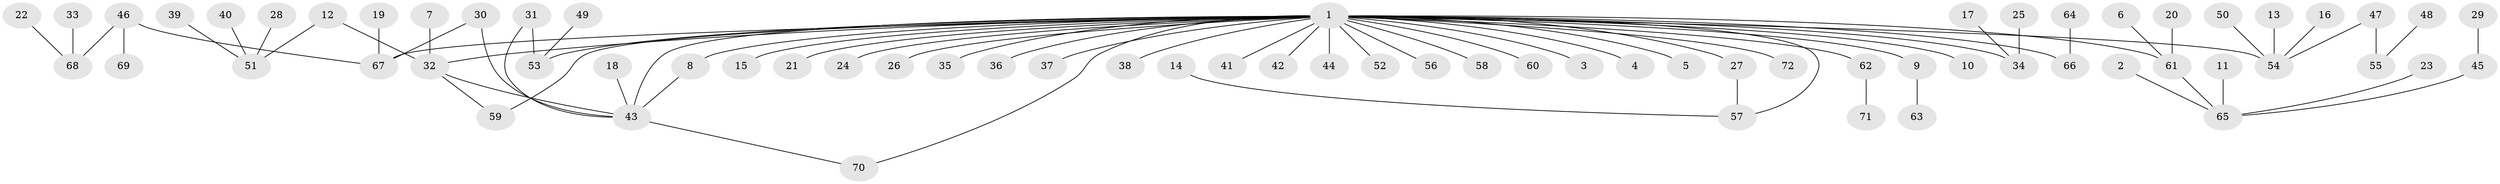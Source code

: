 // original degree distribution, {18: 0.006944444444444444, 23: 0.006944444444444444, 5: 0.041666666666666664, 2: 0.1736111111111111, 4: 0.034722222222222224, 1: 0.5833333333333334, 3: 0.125, 7: 0.006944444444444444, 6: 0.020833333333333332}
// Generated by graph-tools (version 1.1) at 2025/26/03/09/25 03:26:05]
// undirected, 72 vertices, 78 edges
graph export_dot {
graph [start="1"]
  node [color=gray90,style=filled];
  1;
  2;
  3;
  4;
  5;
  6;
  7;
  8;
  9;
  10;
  11;
  12;
  13;
  14;
  15;
  16;
  17;
  18;
  19;
  20;
  21;
  22;
  23;
  24;
  25;
  26;
  27;
  28;
  29;
  30;
  31;
  32;
  33;
  34;
  35;
  36;
  37;
  38;
  39;
  40;
  41;
  42;
  43;
  44;
  45;
  46;
  47;
  48;
  49;
  50;
  51;
  52;
  53;
  54;
  55;
  56;
  57;
  58;
  59;
  60;
  61;
  62;
  63;
  64;
  65;
  66;
  67;
  68;
  69;
  70;
  71;
  72;
  1 -- 3 [weight=1.0];
  1 -- 4 [weight=1.0];
  1 -- 5 [weight=1.0];
  1 -- 8 [weight=1.0];
  1 -- 9 [weight=1.0];
  1 -- 10 [weight=1.0];
  1 -- 15 [weight=1.0];
  1 -- 21 [weight=1.0];
  1 -- 24 [weight=1.0];
  1 -- 26 [weight=1.0];
  1 -- 27 [weight=1.0];
  1 -- 32 [weight=1.0];
  1 -- 34 [weight=1.0];
  1 -- 35 [weight=1.0];
  1 -- 36 [weight=1.0];
  1 -- 37 [weight=1.0];
  1 -- 38 [weight=1.0];
  1 -- 41 [weight=1.0];
  1 -- 42 [weight=1.0];
  1 -- 43 [weight=2.0];
  1 -- 44 [weight=1.0];
  1 -- 52 [weight=1.0];
  1 -- 53 [weight=1.0];
  1 -- 54 [weight=1.0];
  1 -- 56 [weight=1.0];
  1 -- 57 [weight=1.0];
  1 -- 58 [weight=1.0];
  1 -- 59 [weight=1.0];
  1 -- 60 [weight=1.0];
  1 -- 61 [weight=1.0];
  1 -- 62 [weight=1.0];
  1 -- 66 [weight=2.0];
  1 -- 67 [weight=1.0];
  1 -- 70 [weight=1.0];
  1 -- 72 [weight=1.0];
  2 -- 65 [weight=1.0];
  6 -- 61 [weight=1.0];
  7 -- 32 [weight=1.0];
  8 -- 43 [weight=1.0];
  9 -- 63 [weight=1.0];
  11 -- 65 [weight=1.0];
  12 -- 32 [weight=1.0];
  12 -- 51 [weight=1.0];
  13 -- 54 [weight=1.0];
  14 -- 57 [weight=1.0];
  16 -- 54 [weight=1.0];
  17 -- 34 [weight=1.0];
  18 -- 43 [weight=1.0];
  19 -- 67 [weight=1.0];
  20 -- 61 [weight=1.0];
  22 -- 68 [weight=1.0];
  23 -- 65 [weight=1.0];
  25 -- 34 [weight=1.0];
  27 -- 57 [weight=1.0];
  28 -- 51 [weight=1.0];
  29 -- 45 [weight=1.0];
  30 -- 43 [weight=1.0];
  30 -- 67 [weight=1.0];
  31 -- 43 [weight=1.0];
  31 -- 53 [weight=1.0];
  32 -- 43 [weight=1.0];
  32 -- 59 [weight=1.0];
  33 -- 68 [weight=1.0];
  39 -- 51 [weight=1.0];
  40 -- 51 [weight=1.0];
  43 -- 70 [weight=1.0];
  45 -- 65 [weight=1.0];
  46 -- 67 [weight=1.0];
  46 -- 68 [weight=1.0];
  46 -- 69 [weight=1.0];
  47 -- 54 [weight=1.0];
  47 -- 55 [weight=1.0];
  48 -- 55 [weight=1.0];
  49 -- 53 [weight=1.0];
  50 -- 54 [weight=1.0];
  61 -- 65 [weight=1.0];
  62 -- 71 [weight=1.0];
  64 -- 66 [weight=1.0];
}
